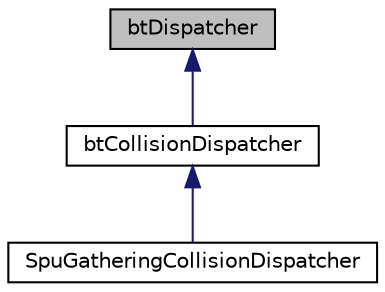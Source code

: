 digraph "btDispatcher"
{
  edge [fontname="Helvetica",fontsize="10",labelfontname="Helvetica",labelfontsize="10"];
  node [fontname="Helvetica",fontsize="10",shape=record];
  Node1 [label="btDispatcher",height=0.2,width=0.4,color="black", fillcolor="grey75", style="filled", fontcolor="black"];
  Node1 -> Node2 [dir="back",color="midnightblue",fontsize="10",style="solid",fontname="Helvetica"];
  Node2 [label="btCollisionDispatcher",height=0.2,width=0.4,color="black", fillcolor="white", style="filled",URL="$classbt_collision_dispatcher.html"];
  Node2 -> Node3 [dir="back",color="midnightblue",fontsize="10",style="solid",fontname="Helvetica"];
  Node3 [label="SpuGatheringCollisionDispatcher",height=0.2,width=0.4,color="black", fillcolor="white", style="filled",URL="$class_spu_gathering_collision_dispatcher.html"];
}
